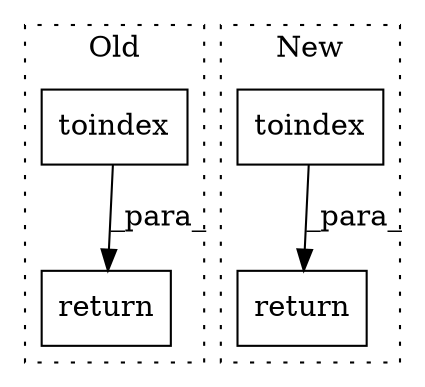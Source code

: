 digraph G {
subgraph cluster0 {
1 [label="return" a="41" s="7145" l="7" shape="box"];
4 [label="toindex" a="32" s="6963,6984" l="8,1" shape="box"];
label = "Old";
style="dotted";
}
subgraph cluster1 {
2 [label="toindex" a="32" s="6965,6976" l="8,1" shape="box"];
3 [label="return" a="41" s="7011" l="12" shape="box"];
label = "New";
style="dotted";
}
2 -> 3 [label="_para_"];
4 -> 1 [label="_para_"];
}